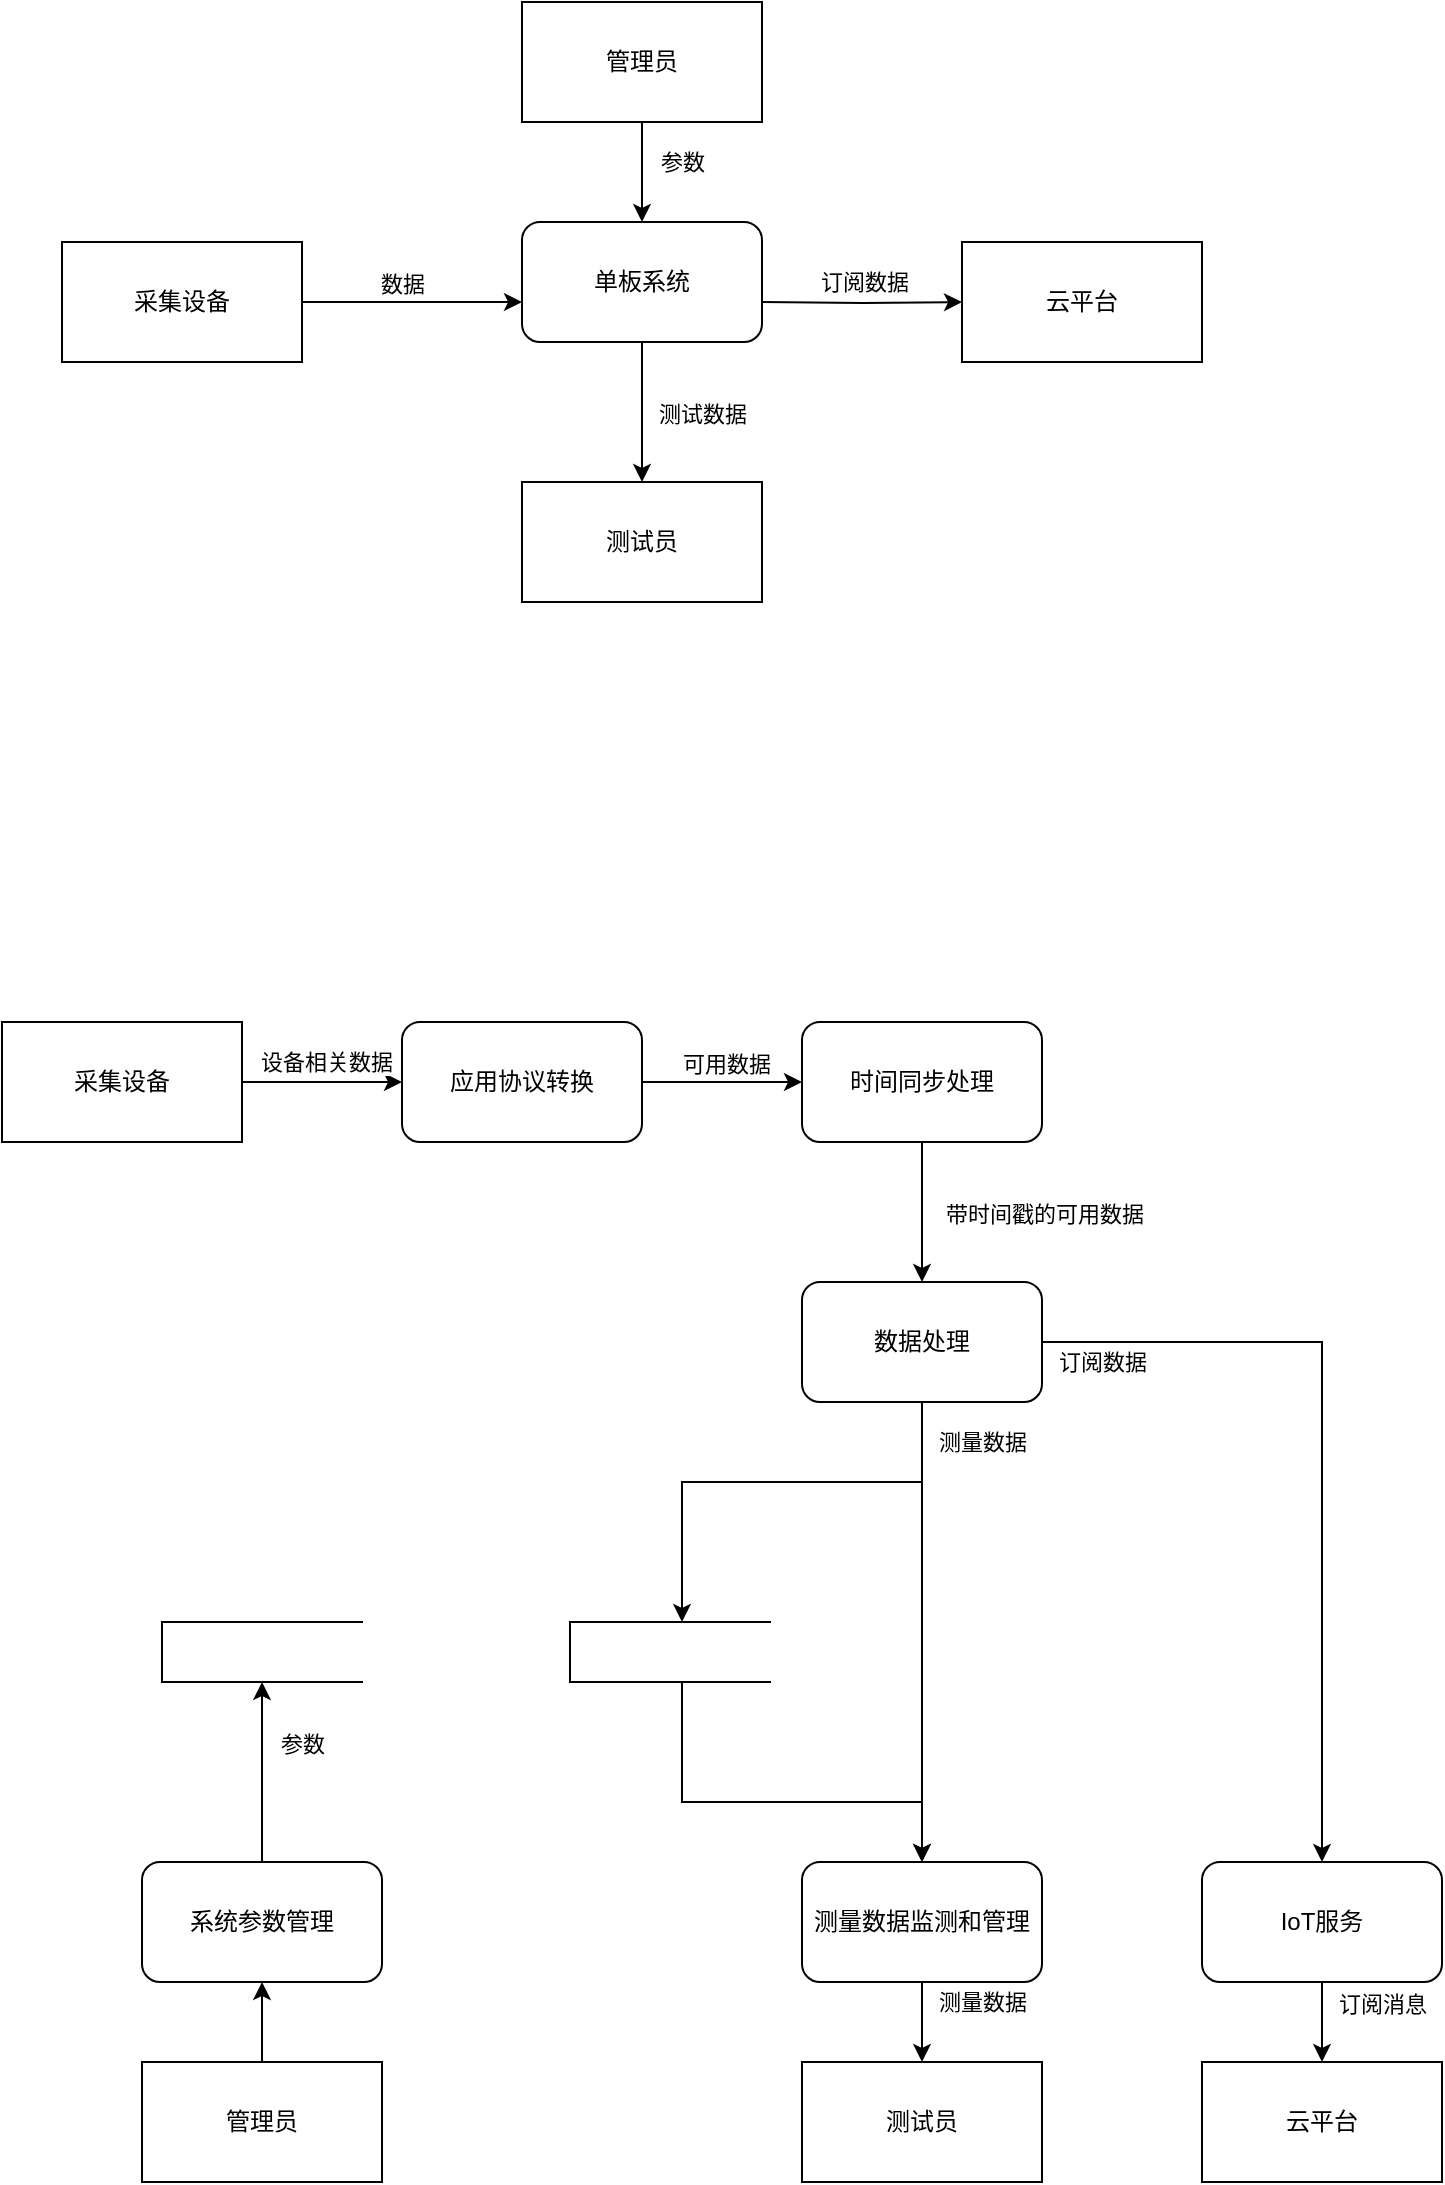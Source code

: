 <mxfile version="14.6.6" type="github">
  <diagram id="QQwFab2wA2YZ-kEI47M6" name="Page-1">
    <mxGraphModel dx="1108" dy="686" grid="1" gridSize="10" guides="1" tooltips="1" connect="1" arrows="1" fold="1" page="1" pageScale="1" pageWidth="827" pageHeight="1169" math="0" shadow="0">
      <root>
        <mxCell id="0" />
        <mxCell id="1" parent="0" />
        <mxCell id="T-xTehDhcngylkZq_LjZ-16" value="" style="edgeStyle=orthogonalEdgeStyle;rounded=0;orthogonalLoop=1;jettySize=auto;html=1;" edge="1" parent="1" source="T-xTehDhcngylkZq_LjZ-14">
          <mxGeometry relative="1" as="geometry">
            <mxPoint x="340" y="160" as="targetPoint" />
          </mxGeometry>
        </mxCell>
        <mxCell id="T-xTehDhcngylkZq_LjZ-17" value="数据" style="edgeLabel;html=1;align=center;verticalAlign=middle;resizable=0;points=[];" vertex="1" connectable="0" parent="T-xTehDhcngylkZq_LjZ-16">
          <mxGeometry x="0.218" y="-1" relative="1" as="geometry">
            <mxPoint x="-17" y="-11" as="offset" />
          </mxGeometry>
        </mxCell>
        <mxCell id="T-xTehDhcngylkZq_LjZ-14" value="采集设备" style="rounded=0;whiteSpace=wrap;html=1;" vertex="1" parent="1">
          <mxGeometry x="110" y="130" width="120" height="60" as="geometry" />
        </mxCell>
        <mxCell id="T-xTehDhcngylkZq_LjZ-19" value="" style="edgeStyle=orthogonalEdgeStyle;rounded=0;orthogonalLoop=1;jettySize=auto;html=1;exitX=0.5;exitY=1;exitDx=0;exitDy=0;" edge="1" parent="1" source="T-xTehDhcngylkZq_LjZ-76" target="T-xTehDhcngylkZq_LjZ-18">
          <mxGeometry relative="1" as="geometry">
            <mxPoint x="400" y="200" as="sourcePoint" />
            <Array as="points" />
          </mxGeometry>
        </mxCell>
        <mxCell id="T-xTehDhcngylkZq_LjZ-83" value="&lt;div&gt;测试数据&lt;/div&gt;" style="edgeLabel;html=1;align=center;verticalAlign=middle;resizable=0;points=[];" vertex="1" connectable="0" parent="T-xTehDhcngylkZq_LjZ-19">
          <mxGeometry x="0.22" y="1" relative="1" as="geometry">
            <mxPoint x="29" y="-7" as="offset" />
          </mxGeometry>
        </mxCell>
        <mxCell id="T-xTehDhcngylkZq_LjZ-22" value="" style="edgeStyle=orthogonalEdgeStyle;rounded=0;orthogonalLoop=1;jettySize=auto;html=1;" edge="1" parent="1" target="T-xTehDhcngylkZq_LjZ-21">
          <mxGeometry relative="1" as="geometry">
            <mxPoint x="460" y="160" as="sourcePoint" />
          </mxGeometry>
        </mxCell>
        <mxCell id="T-xTehDhcngylkZq_LjZ-23" value="订阅数据" style="edgeLabel;html=1;align=center;verticalAlign=middle;resizable=0;points=[];" vertex="1" connectable="0" parent="T-xTehDhcngylkZq_LjZ-22">
          <mxGeometry x="0.25" y="2" relative="1" as="geometry">
            <mxPoint x="-12" y="-8" as="offset" />
          </mxGeometry>
        </mxCell>
        <mxCell id="T-xTehDhcngylkZq_LjZ-18" value="测试员" style="rounded=0;whiteSpace=wrap;html=1;" vertex="1" parent="1">
          <mxGeometry x="340" y="250" width="120" height="60" as="geometry" />
        </mxCell>
        <mxCell id="T-xTehDhcngylkZq_LjZ-21" value="云平台" style="rounded=0;whiteSpace=wrap;html=1;" vertex="1" parent="1">
          <mxGeometry x="560" y="130" width="120" height="60" as="geometry" />
        </mxCell>
        <mxCell id="T-xTehDhcngylkZq_LjZ-28" value="" style="edgeStyle=orthogonalEdgeStyle;rounded=0;orthogonalLoop=1;jettySize=auto;html=1;entryX=0;entryY=0.5;entryDx=0;entryDy=0;" edge="1" parent="1" source="T-xTehDhcngylkZq_LjZ-30" target="T-xTehDhcngylkZq_LjZ-78">
          <mxGeometry relative="1" as="geometry">
            <mxPoint x="300" y="550" as="targetPoint" />
          </mxGeometry>
        </mxCell>
        <mxCell id="T-xTehDhcngylkZq_LjZ-29" value="设备相关数据" style="edgeLabel;html=1;align=center;verticalAlign=middle;resizable=0;points=[];" vertex="1" connectable="0" parent="T-xTehDhcngylkZq_LjZ-28">
          <mxGeometry x="0.218" y="-1" relative="1" as="geometry">
            <mxPoint x="-7" y="-11" as="offset" />
          </mxGeometry>
        </mxCell>
        <mxCell id="T-xTehDhcngylkZq_LjZ-30" value="采集设备" style="rounded=0;whiteSpace=wrap;html=1;" vertex="1" parent="1">
          <mxGeometry x="80" y="520" width="120" height="60" as="geometry" />
        </mxCell>
        <mxCell id="T-xTehDhcngylkZq_LjZ-43" value="" style="edgeStyle=orthogonalEdgeStyle;rounded=0;orthogonalLoop=1;jettySize=auto;html=1;exitX=1;exitY=0.5;exitDx=0;exitDy=0;" edge="1" parent="1" source="T-xTehDhcngylkZq_LjZ-78">
          <mxGeometry relative="1" as="geometry">
            <mxPoint x="420.0" y="550" as="sourcePoint" />
            <mxPoint x="480.0" y="550" as="targetPoint" />
          </mxGeometry>
        </mxCell>
        <mxCell id="T-xTehDhcngylkZq_LjZ-44" value="可用数据" style="edgeLabel;html=1;align=center;verticalAlign=middle;resizable=0;points=[];" vertex="1" connectable="0" parent="T-xTehDhcngylkZq_LjZ-43">
          <mxGeometry x="0.192" relative="1" as="geometry">
            <mxPoint x="-6" y="-10" as="offset" />
          </mxGeometry>
        </mxCell>
        <mxCell id="T-xTehDhcngylkZq_LjZ-46" value="" style="edgeStyle=orthogonalEdgeStyle;rounded=0;orthogonalLoop=1;jettySize=auto;html=1;exitX=0.5;exitY=1;exitDx=0;exitDy=0;" edge="1" parent="1" source="T-xTehDhcngylkZq_LjZ-79">
          <mxGeometry relative="1" as="geometry">
            <mxPoint x="540.0" y="590" as="sourcePoint" />
            <mxPoint x="540.0" y="650" as="targetPoint" />
          </mxGeometry>
        </mxCell>
        <mxCell id="T-xTehDhcngylkZq_LjZ-47" value="带时间戳的可用数据" style="edgeLabel;html=1;align=center;verticalAlign=middle;resizable=0;points=[];" vertex="1" connectable="0" parent="T-xTehDhcngylkZq_LjZ-46">
          <mxGeometry x="0.162" y="1" relative="1" as="geometry">
            <mxPoint x="59" y="-5" as="offset" />
          </mxGeometry>
        </mxCell>
        <mxCell id="T-xTehDhcngylkZq_LjZ-67" style="edgeStyle=orthogonalEdgeStyle;rounded=0;orthogonalLoop=1;jettySize=auto;html=1;exitX=1;exitY=0.5;exitDx=0;exitDy=0;entryX=0.5;entryY=0;entryDx=0;entryDy=0;" edge="1" parent="1" source="T-xTehDhcngylkZq_LjZ-80" target="T-xTehDhcngylkZq_LjZ-81">
          <mxGeometry relative="1" as="geometry">
            <mxPoint x="600.0" y="690" as="sourcePoint" />
            <mxPoint x="740" y="930.0" as="targetPoint" />
            <Array as="points">
              <mxPoint x="740" y="680" />
            </Array>
          </mxGeometry>
        </mxCell>
        <mxCell id="T-xTehDhcngylkZq_LjZ-85" value="订阅数据" style="edgeLabel;html=1;align=center;verticalAlign=middle;resizable=0;points=[];" vertex="1" connectable="0" parent="T-xTehDhcngylkZq_LjZ-67">
          <mxGeometry x="-0.78" y="-4" relative="1" as="geometry">
            <mxPoint x="-14" y="6" as="offset" />
          </mxGeometry>
        </mxCell>
        <mxCell id="T-xTehDhcngylkZq_LjZ-69" style="edgeStyle=orthogonalEdgeStyle;rounded=0;orthogonalLoop=1;jettySize=auto;html=1;" edge="1" parent="1" target="T-xTehDhcngylkZq_LjZ-58">
          <mxGeometry relative="1" as="geometry">
            <mxPoint x="540.0" y="730" as="sourcePoint" />
            <Array as="points">
              <mxPoint x="540" y="750" />
              <mxPoint x="420" y="750" />
            </Array>
          </mxGeometry>
        </mxCell>
        <mxCell id="T-xTehDhcngylkZq_LjZ-73" style="edgeStyle=orthogonalEdgeStyle;rounded=0;orthogonalLoop=1;jettySize=auto;html=1;exitX=0.5;exitY=1;exitDx=0;exitDy=0;" edge="1" parent="1" source="T-xTehDhcngylkZq_LjZ-80">
          <mxGeometry relative="1" as="geometry">
            <mxPoint x="540.0" y="730" as="sourcePoint" />
            <mxPoint x="540" y="940" as="targetPoint" />
          </mxGeometry>
        </mxCell>
        <mxCell id="T-xTehDhcngylkZq_LjZ-84" value="测量数据" style="edgeLabel;html=1;align=center;verticalAlign=middle;resizable=0;points=[];" vertex="1" connectable="0" parent="T-xTehDhcngylkZq_LjZ-73">
          <mxGeometry x="-0.827" y="5" relative="1" as="geometry">
            <mxPoint x="25" as="offset" />
          </mxGeometry>
        </mxCell>
        <mxCell id="T-xTehDhcngylkZq_LjZ-56" value="测试员" style="rounded=0;whiteSpace=wrap;html=1;" vertex="1" parent="1">
          <mxGeometry x="480" y="1040" width="120" height="60" as="geometry" />
        </mxCell>
        <mxCell id="T-xTehDhcngylkZq_LjZ-57" value="云平台" style="rounded=0;whiteSpace=wrap;html=1;" vertex="1" parent="1">
          <mxGeometry x="680" y="1040" width="120" height="60" as="geometry" />
        </mxCell>
        <mxCell id="T-xTehDhcngylkZq_LjZ-71" value="" style="edgeStyle=orthogonalEdgeStyle;rounded=0;orthogonalLoop=1;jettySize=auto;html=1;entryX=0.5;entryY=0;entryDx=0;entryDy=0;" edge="1" parent="1" source="T-xTehDhcngylkZq_LjZ-58" target="T-xTehDhcngylkZq_LjZ-82">
          <mxGeometry relative="1" as="geometry">
            <mxPoint x="540" y="930" as="targetPoint" />
            <Array as="points">
              <mxPoint x="420" y="910" />
              <mxPoint x="540" y="910" />
            </Array>
          </mxGeometry>
        </mxCell>
        <mxCell id="T-xTehDhcngylkZq_LjZ-58" value="" style="html=1;dashed=0;whitespace=wrap;shape=partialRectangle;right=0;" vertex="1" parent="1">
          <mxGeometry x="364" y="820" width="100" height="30" as="geometry" />
        </mxCell>
        <mxCell id="T-xTehDhcngylkZq_LjZ-68" value="" style="edgeStyle=orthogonalEdgeStyle;rounded=0;orthogonalLoop=1;jettySize=auto;html=1;exitX=0.5;exitY=1;exitDx=0;exitDy=0;" edge="1" parent="1" source="T-xTehDhcngylkZq_LjZ-81" target="T-xTehDhcngylkZq_LjZ-57">
          <mxGeometry relative="1" as="geometry">
            <mxPoint x="740" y="1010.0" as="sourcePoint" />
          </mxGeometry>
        </mxCell>
        <mxCell id="T-xTehDhcngylkZq_LjZ-87" value="订阅消息" style="edgeLabel;html=1;align=center;verticalAlign=middle;resizable=0;points=[];" vertex="1" connectable="0" parent="T-xTehDhcngylkZq_LjZ-68">
          <mxGeometry x="-0.73" y="-1" relative="1" as="geometry">
            <mxPoint x="31" y="5" as="offset" />
          </mxGeometry>
        </mxCell>
        <mxCell id="T-xTehDhcngylkZq_LjZ-74" value="" style="edgeStyle=orthogonalEdgeStyle;rounded=0;orthogonalLoop=1;jettySize=auto;html=1;exitX=0.5;exitY=1;exitDx=0;exitDy=0;" edge="1" parent="1" source="T-xTehDhcngylkZq_LjZ-82" target="T-xTehDhcngylkZq_LjZ-56">
          <mxGeometry relative="1" as="geometry">
            <mxPoint x="540" y="1010" as="sourcePoint" />
          </mxGeometry>
        </mxCell>
        <mxCell id="T-xTehDhcngylkZq_LjZ-86" value="测量数据" style="edgeLabel;html=1;align=center;verticalAlign=middle;resizable=0;points=[];" vertex="1" connectable="0" parent="T-xTehDhcngylkZq_LjZ-74">
          <mxGeometry x="-0.765" relative="1" as="geometry">
            <mxPoint x="30" y="5" as="offset" />
          </mxGeometry>
        </mxCell>
        <mxCell id="T-xTehDhcngylkZq_LjZ-76" value="单板系统" style="rounded=1;whiteSpace=wrap;html=1;" vertex="1" parent="1">
          <mxGeometry x="340" y="120" width="120" height="60" as="geometry" />
        </mxCell>
        <mxCell id="T-xTehDhcngylkZq_LjZ-78" value="应用协议转换" style="rounded=1;whiteSpace=wrap;html=1;" vertex="1" parent="1">
          <mxGeometry x="280" y="520" width="120" height="60" as="geometry" />
        </mxCell>
        <mxCell id="T-xTehDhcngylkZq_LjZ-79" value="时间同步处理" style="rounded=1;whiteSpace=wrap;html=1;" vertex="1" parent="1">
          <mxGeometry x="480" y="520" width="120" height="60" as="geometry" />
        </mxCell>
        <mxCell id="T-xTehDhcngylkZq_LjZ-80" value="数据处理" style="rounded=1;whiteSpace=wrap;html=1;" vertex="1" parent="1">
          <mxGeometry x="480" y="650" width="120" height="60" as="geometry" />
        </mxCell>
        <mxCell id="T-xTehDhcngylkZq_LjZ-81" value="IoT服务" style="rounded=1;whiteSpace=wrap;html=1;" vertex="1" parent="1">
          <mxGeometry x="680" y="940" width="120" height="60" as="geometry" />
        </mxCell>
        <mxCell id="T-xTehDhcngylkZq_LjZ-82" value="测量数据监测和管理" style="rounded=1;whiteSpace=wrap;html=1;" vertex="1" parent="1">
          <mxGeometry x="480" y="940" width="120" height="60" as="geometry" />
        </mxCell>
        <mxCell id="T-xTehDhcngylkZq_LjZ-92" style="edgeStyle=orthogonalEdgeStyle;rounded=0;orthogonalLoop=1;jettySize=auto;html=1;entryX=0.5;entryY=1;entryDx=0;entryDy=0;" edge="1" parent="1" source="T-xTehDhcngylkZq_LjZ-88" target="T-xTehDhcngylkZq_LjZ-91">
          <mxGeometry relative="1" as="geometry" />
        </mxCell>
        <mxCell id="T-xTehDhcngylkZq_LjZ-94" value="参数" style="edgeLabel;html=1;align=center;verticalAlign=middle;resizable=0;points=[];" vertex="1" connectable="0" parent="T-xTehDhcngylkZq_LjZ-92">
          <mxGeometry x="0.7" y="-1" relative="1" as="geometry">
            <mxPoint x="19" y="17" as="offset" />
          </mxGeometry>
        </mxCell>
        <mxCell id="T-xTehDhcngylkZq_LjZ-88" value="系统参数管理" style="rounded=1;whiteSpace=wrap;html=1;" vertex="1" parent="1">
          <mxGeometry x="150" y="940" width="120" height="60" as="geometry" />
        </mxCell>
        <mxCell id="T-xTehDhcngylkZq_LjZ-90" value="" style="edgeStyle=orthogonalEdgeStyle;rounded=0;orthogonalLoop=1;jettySize=auto;html=1;" edge="1" parent="1" source="T-xTehDhcngylkZq_LjZ-89" target="T-xTehDhcngylkZq_LjZ-88">
          <mxGeometry relative="1" as="geometry" />
        </mxCell>
        <mxCell id="T-xTehDhcngylkZq_LjZ-89" value="管理员" style="rounded=0;whiteSpace=wrap;html=1;" vertex="1" parent="1">
          <mxGeometry x="150" y="1040" width="120" height="60" as="geometry" />
        </mxCell>
        <mxCell id="T-xTehDhcngylkZq_LjZ-91" value="" style="html=1;dashed=0;whitespace=wrap;shape=partialRectangle;right=0;" vertex="1" parent="1">
          <mxGeometry x="160" y="820" width="100" height="30" as="geometry" />
        </mxCell>
        <mxCell id="T-xTehDhcngylkZq_LjZ-96" value="" style="edgeStyle=orthogonalEdgeStyle;rounded=0;orthogonalLoop=1;jettySize=auto;html=1;" edge="1" parent="1" source="T-xTehDhcngylkZq_LjZ-95" target="T-xTehDhcngylkZq_LjZ-76">
          <mxGeometry relative="1" as="geometry" />
        </mxCell>
        <mxCell id="T-xTehDhcngylkZq_LjZ-97" value="参数" style="edgeLabel;html=1;align=center;verticalAlign=middle;resizable=0;points=[];" vertex="1" connectable="0" parent="T-xTehDhcngylkZq_LjZ-96">
          <mxGeometry x="-0.733" y="1" relative="1" as="geometry">
            <mxPoint x="19" y="13" as="offset" />
          </mxGeometry>
        </mxCell>
        <mxCell id="T-xTehDhcngylkZq_LjZ-95" value="管理员" style="rounded=0;whiteSpace=wrap;html=1;" vertex="1" parent="1">
          <mxGeometry x="340" y="10" width="120" height="60" as="geometry" />
        </mxCell>
      </root>
    </mxGraphModel>
  </diagram>
</mxfile>
